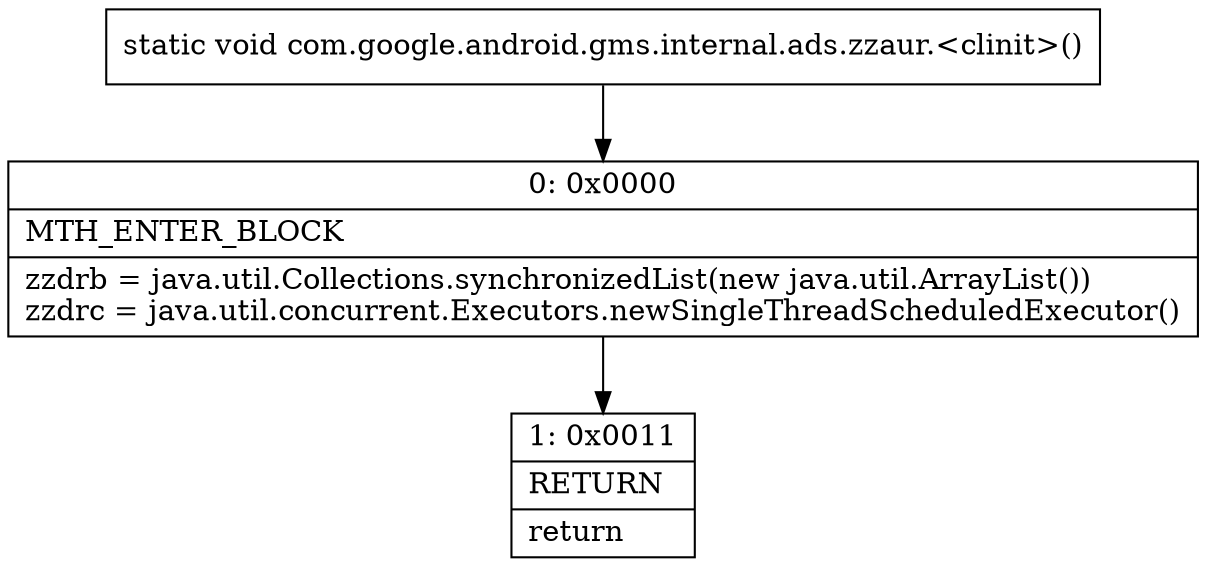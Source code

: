 digraph "CFG forcom.google.android.gms.internal.ads.zzaur.\<clinit\>()V" {
Node_0 [shape=record,label="{0\:\ 0x0000|MTH_ENTER_BLOCK\l|zzdrb = java.util.Collections.synchronizedList(new java.util.ArrayList())\lzzdrc = java.util.concurrent.Executors.newSingleThreadScheduledExecutor()\l}"];
Node_1 [shape=record,label="{1\:\ 0x0011|RETURN\l|return\l}"];
MethodNode[shape=record,label="{static void com.google.android.gms.internal.ads.zzaur.\<clinit\>() }"];
MethodNode -> Node_0;
Node_0 -> Node_1;
}

